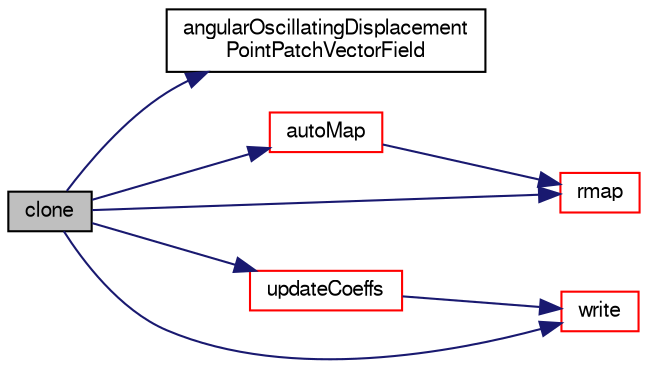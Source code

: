 digraph "clone"
{
  bgcolor="transparent";
  edge [fontname="FreeSans",fontsize="10",labelfontname="FreeSans",labelfontsize="10"];
  node [fontname="FreeSans",fontsize="10",shape=record];
  rankdir="LR";
  Node24 [label="clone",height=0.2,width=0.4,color="black", fillcolor="grey75", style="filled", fontcolor="black"];
  Node24 -> Node25 [color="midnightblue",fontsize="10",style="solid",fontname="FreeSans"];
  Node25 [label="angularOscillatingDisplacement\lPointPatchVectorField",height=0.2,width=0.4,color="black",URL="$a23394.html#a1501352582debab88474342ddc0574ad",tooltip="Construct from patch and internal field. "];
  Node24 -> Node26 [color="midnightblue",fontsize="10",style="solid",fontname="FreeSans"];
  Node26 [label="autoMap",height=0.2,width=0.4,color="red",URL="$a23394.html#a29ce2a7cdc96cffba66b33b9ab1355a4",tooltip="Map (and resize as needed) from self given a mapping object. "];
  Node26 -> Node28 [color="midnightblue",fontsize="10",style="solid",fontname="FreeSans"];
  Node28 [label="rmap",height=0.2,width=0.4,color="red",URL="$a23394.html#aab3d2f411d5ceff80ad8f9839885b8cc",tooltip="Reverse map the given pointPatchField onto this pointPatchField. "];
  Node24 -> Node28 [color="midnightblue",fontsize="10",style="solid",fontname="FreeSans"];
  Node24 -> Node30 [color="midnightblue",fontsize="10",style="solid",fontname="FreeSans"];
  Node30 [label="updateCoeffs",height=0.2,width=0.4,color="red",URL="$a23394.html#a7e24eafac629d3733181cd942d4c902f",tooltip="Update the coefficients associated with the patch field. "];
  Node30 -> Node43 [color="midnightblue",fontsize="10",style="solid",fontname="FreeSans"];
  Node43 [label="write",height=0.2,width=0.4,color="red",URL="$a23394.html#a293fdfec8bdfbd5c3913ab4c9f3454ff",tooltip="Write. "];
  Node24 -> Node43 [color="midnightblue",fontsize="10",style="solid",fontname="FreeSans"];
}
